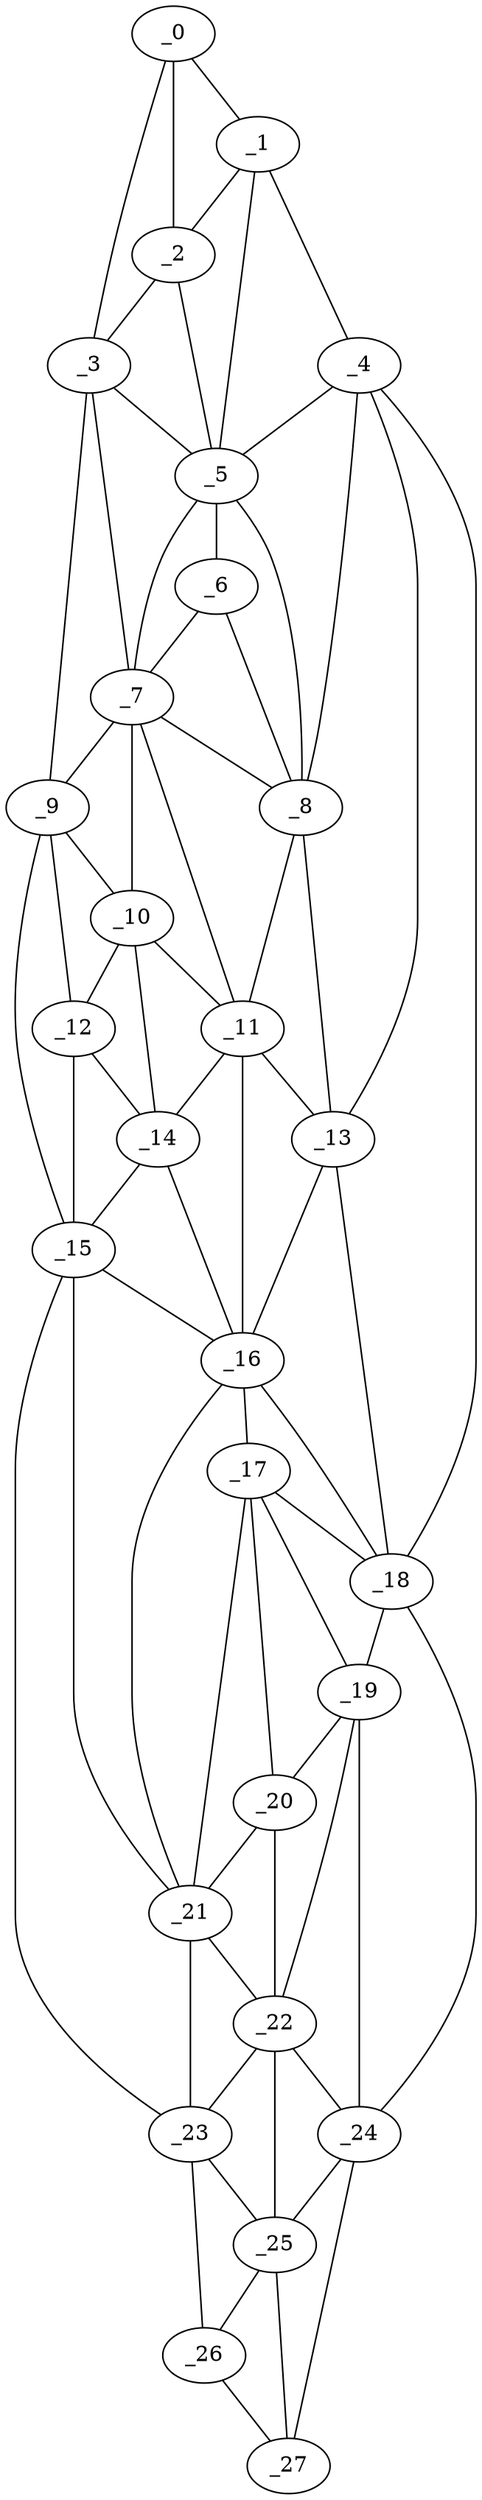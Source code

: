 graph "obj6__20.gxl" {
	_0	 [x=6,
		y=59];
	_1	 [x=8,
		y=71];
	_0 -- _1	 [valence=1];
	_2	 [x=10,
		y=64];
	_0 -- _2	 [valence=1];
	_3	 [x=17,
		y=47];
	_0 -- _3	 [valence=1];
	_1 -- _2	 [valence=2];
	_4	 [x=17,
		y=78];
	_1 -- _4	 [valence=1];
	_5	 [x=21,
		y=65];
	_1 -- _5	 [valence=1];
	_2 -- _3	 [valence=2];
	_2 -- _5	 [valence=1];
	_3 -- _5	 [valence=2];
	_7	 [x=30,
		y=56];
	_3 -- _7	 [valence=1];
	_9	 [x=35,
		y=44];
	_3 -- _9	 [valence=1];
	_4 -- _5	 [valence=2];
	_8	 [x=32,
		y=75];
	_4 -- _8	 [valence=1];
	_13	 [x=49,
		y=78];
	_4 -- _13	 [valence=2];
	_18	 [x=74,
		y=80];
	_4 -- _18	 [valence=1];
	_6	 [x=25,
		y=64];
	_5 -- _6	 [valence=1];
	_5 -- _7	 [valence=2];
	_5 -- _8	 [valence=2];
	_6 -- _7	 [valence=2];
	_6 -- _8	 [valence=2];
	_7 -- _8	 [valence=2];
	_7 -- _9	 [valence=1];
	_10	 [x=43,
		y=51];
	_7 -- _10	 [valence=2];
	_11	 [x=47,
		y=64];
	_7 -- _11	 [valence=1];
	_8 -- _11	 [valence=2];
	_8 -- _13	 [valence=1];
	_9 -- _10	 [valence=2];
	_12	 [x=48,
		y=48];
	_9 -- _12	 [valence=1];
	_15	 [x=61,
		y=46];
	_9 -- _15	 [valence=1];
	_10 -- _11	 [valence=2];
	_10 -- _12	 [valence=2];
	_14	 [x=51,
		y=57];
	_10 -- _14	 [valence=1];
	_11 -- _13	 [valence=1];
	_11 -- _14	 [valence=2];
	_16	 [x=67,
		y=58];
	_11 -- _16	 [valence=2];
	_12 -- _14	 [valence=2];
	_12 -- _15	 [valence=1];
	_13 -- _16	 [valence=2];
	_13 -- _18	 [valence=1];
	_14 -- _15	 [valence=2];
	_14 -- _16	 [valence=2];
	_15 -- _16	 [valence=2];
	_21	 [x=85,
		y=50];
	_15 -- _21	 [valence=2];
	_23	 [x=97,
		y=49];
	_15 -- _23	 [valence=1];
	_17	 [x=73,
		y=61];
	_16 -- _17	 [valence=2];
	_16 -- _18	 [valence=1];
	_16 -- _21	 [valence=2];
	_17 -- _18	 [valence=2];
	_19	 [x=79,
		y=72];
	_17 -- _19	 [valence=1];
	_20	 [x=82,
		y=58];
	_17 -- _20	 [valence=2];
	_17 -- _21	 [valence=2];
	_18 -- _19	 [valence=1];
	_24	 [x=100,
		y=80];
	_18 -- _24	 [valence=1];
	_19 -- _20	 [valence=1];
	_22	 [x=91,
		y=56];
	_19 -- _22	 [valence=2];
	_19 -- _24	 [valence=2];
	_20 -- _21	 [valence=1];
	_20 -- _22	 [valence=2];
	_21 -- _22	 [valence=1];
	_21 -- _23	 [valence=2];
	_22 -- _23	 [valence=1];
	_22 -- _24	 [valence=2];
	_25	 [x=111,
		y=59];
	_22 -- _25	 [valence=2];
	_23 -- _25	 [valence=2];
	_26	 [x=123,
		y=56];
	_23 -- _26	 [valence=1];
	_24 -- _25	 [valence=2];
	_27	 [x=125,
		y=65];
	_24 -- _27	 [valence=1];
	_25 -- _26	 [valence=1];
	_25 -- _27	 [valence=2];
	_26 -- _27	 [valence=1];
}
